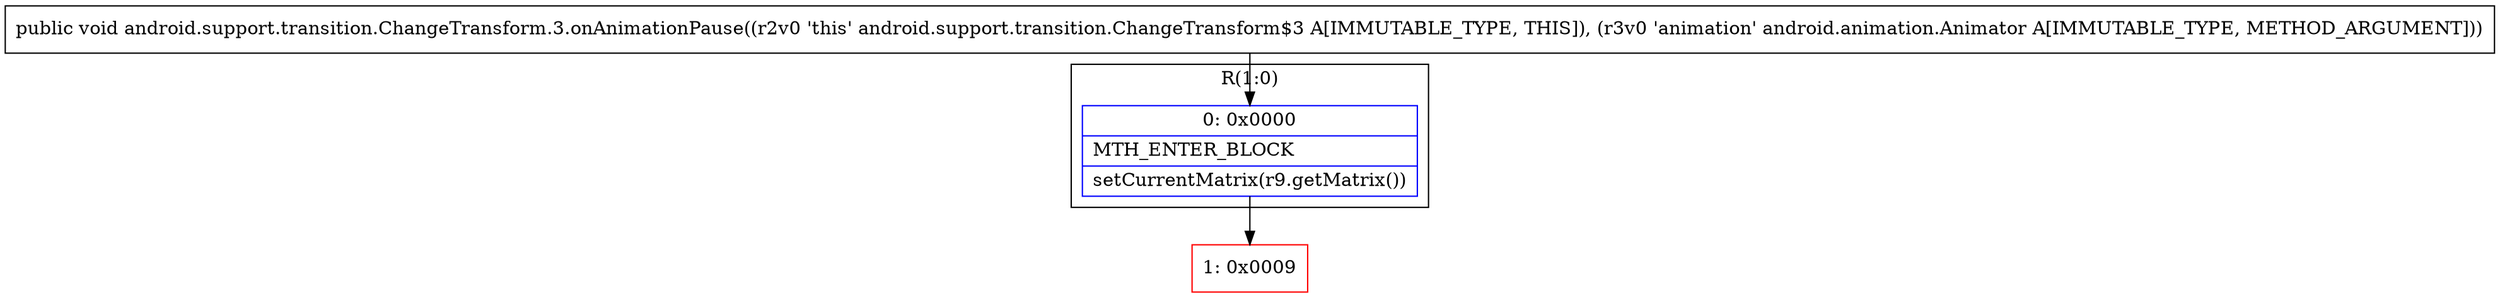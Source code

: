 digraph "CFG forandroid.support.transition.ChangeTransform.3.onAnimationPause(Landroid\/animation\/Animator;)V" {
subgraph cluster_Region_1610261242 {
label = "R(1:0)";
node [shape=record,color=blue];
Node_0 [shape=record,label="{0\:\ 0x0000|MTH_ENTER_BLOCK\l|setCurrentMatrix(r9.getMatrix())\l}"];
}
Node_1 [shape=record,color=red,label="{1\:\ 0x0009}"];
MethodNode[shape=record,label="{public void android.support.transition.ChangeTransform.3.onAnimationPause((r2v0 'this' android.support.transition.ChangeTransform$3 A[IMMUTABLE_TYPE, THIS]), (r3v0 'animation' android.animation.Animator A[IMMUTABLE_TYPE, METHOD_ARGUMENT])) }"];
MethodNode -> Node_0;
Node_0 -> Node_1;
}

